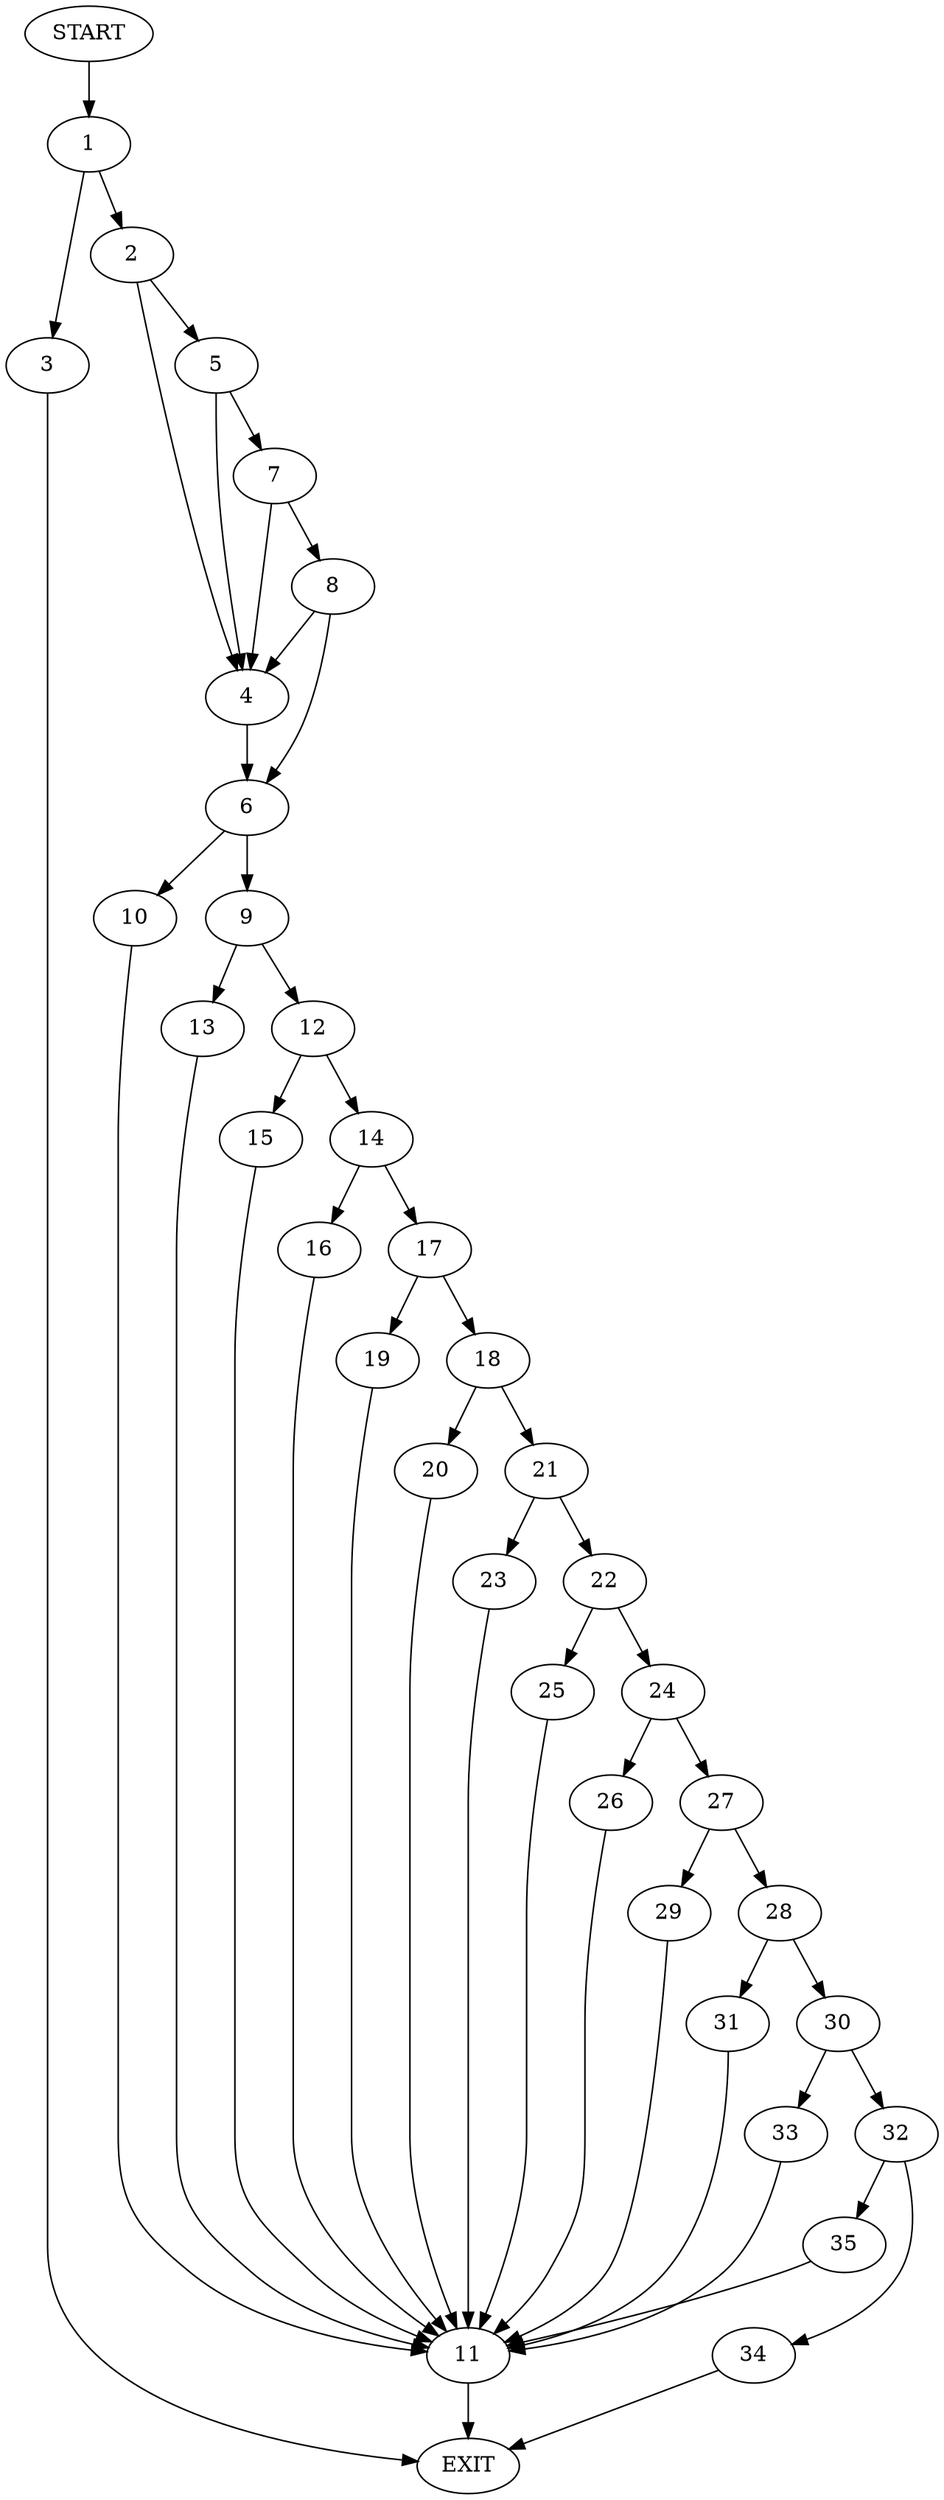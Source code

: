 digraph {
0 [label="START"]
36 [label="EXIT"]
0 -> 1
1 -> 2
1 -> 3
3 -> 36
2 -> 4
2 -> 5
4 -> 6
5 -> 7
5 -> 4
7 -> 8
7 -> 4
8 -> 6
8 -> 4
6 -> 9
6 -> 10
10 -> 11
9 -> 12
9 -> 13
11 -> 36
12 -> 14
12 -> 15
13 -> 11
14 -> 16
14 -> 17
15 -> 11
16 -> 11
17 -> 18
17 -> 19
18 -> 20
18 -> 21
19 -> 11
21 -> 22
21 -> 23
20 -> 11
23 -> 11
22 -> 24
22 -> 25
25 -> 11
24 -> 26
24 -> 27
26 -> 11
27 -> 28
27 -> 29
29 -> 11
28 -> 30
28 -> 31
30 -> 32
30 -> 33
31 -> 11
32 -> 34
32 -> 35
33 -> 11
35 -> 11
34 -> 36
}
